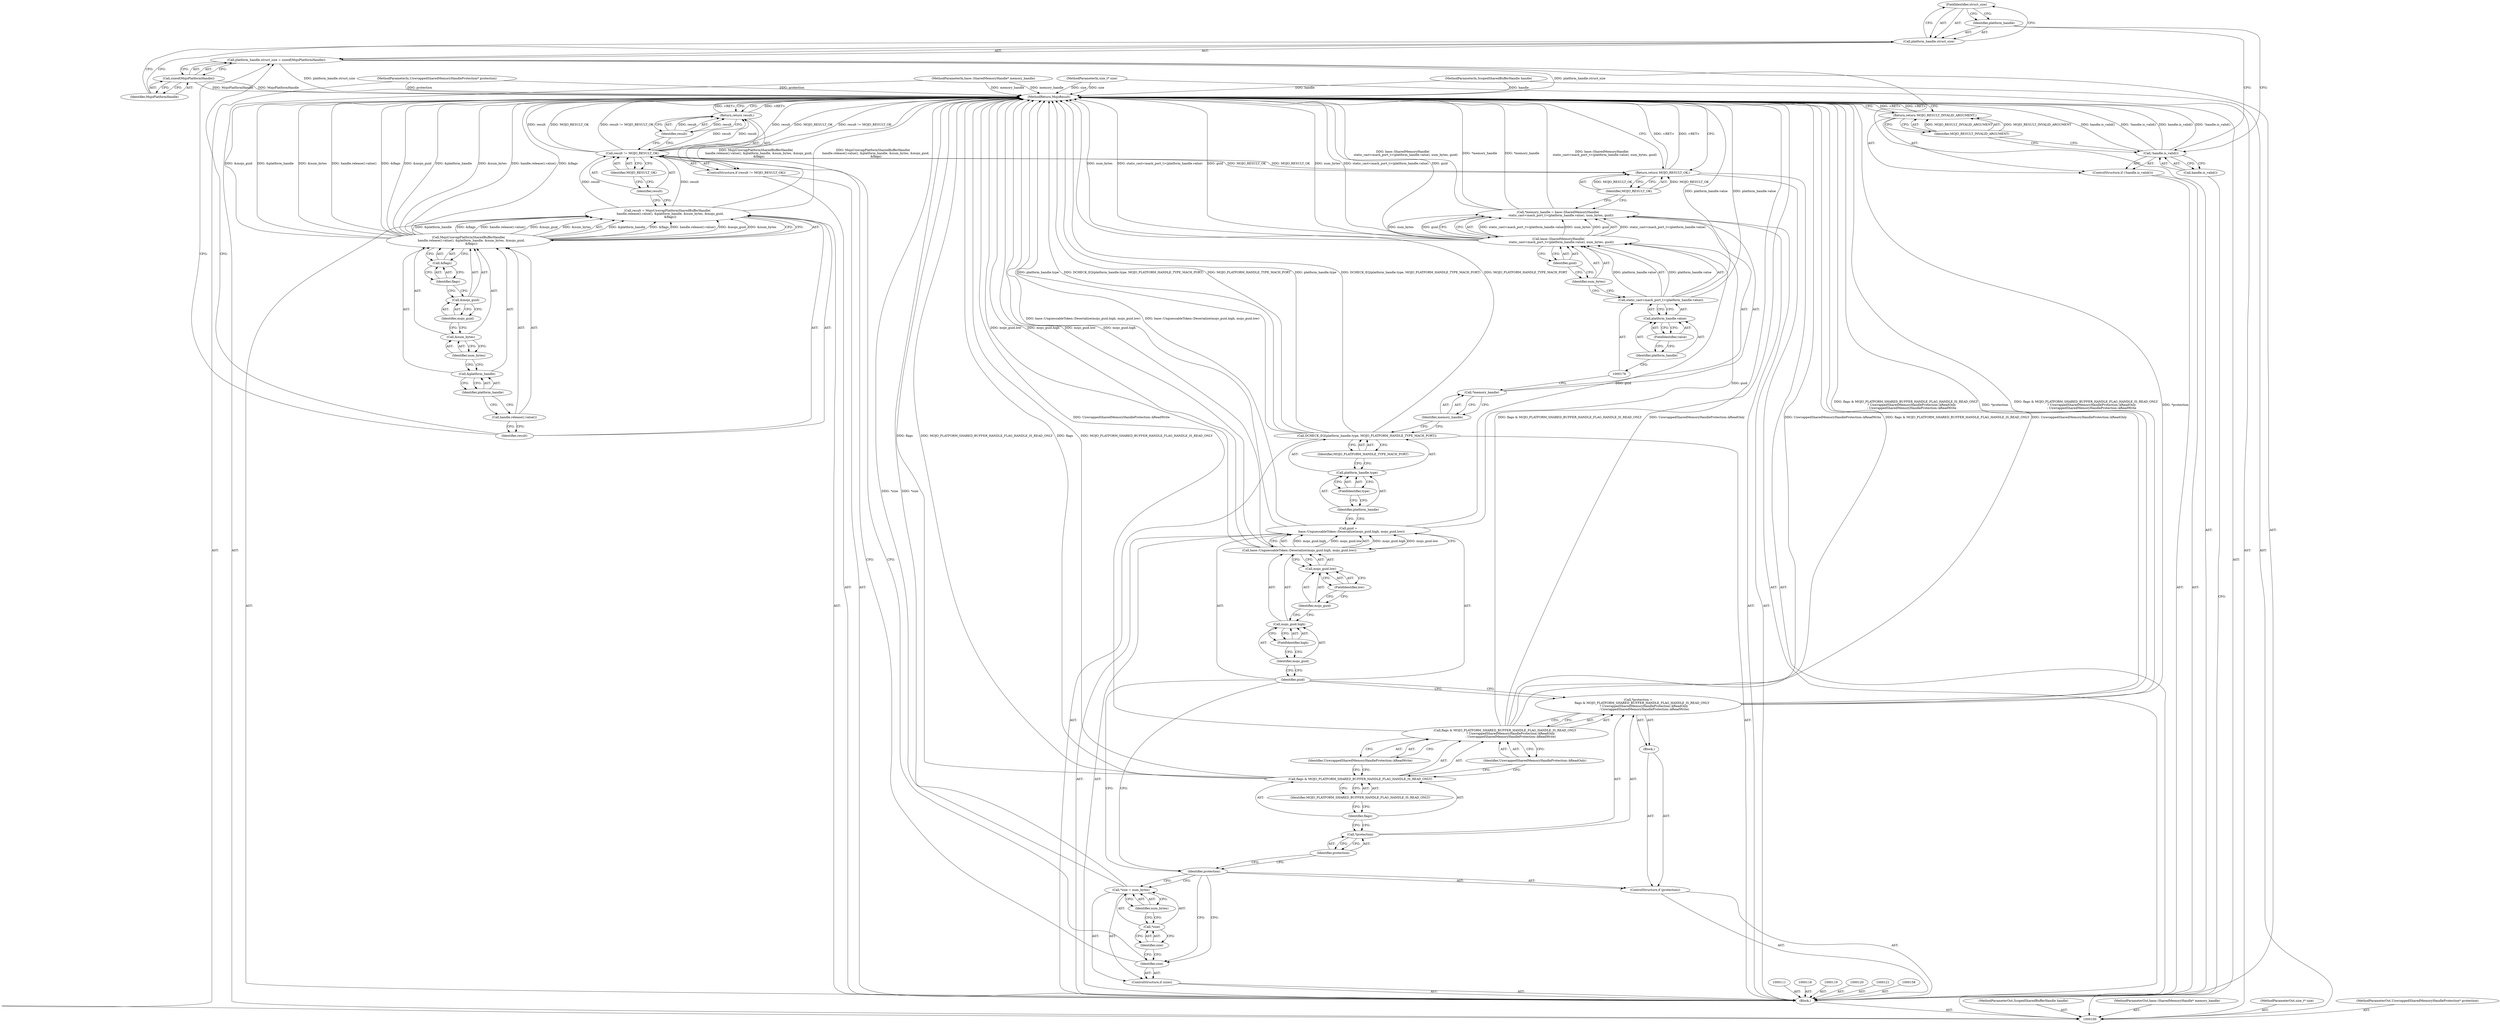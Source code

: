 digraph "0_Chrome_673ce95d481ea9368c4d4d43ac756ba1d6d9e608_33" {
"1000115" [label="(FieldIdentifier,struct_size)"];
"1000112" [label="(Call,platform_handle.struct_size = sizeof(MojoPlatformHandle))"];
"1000113" [label="(Call,platform_handle.struct_size)"];
"1000114" [label="(Identifier,platform_handle)"];
"1000116" [label="(Call,sizeof(MojoPlatformHandle))"];
"1000117" [label="(Identifier,MojoPlatformHandle)"];
"1000122" [label="(Call,result = MojoUnwrapPlatformSharedBufferHandle(\n      handle.release().value(), &platform_handle, &num_bytes, &mojo_guid,\n      &flags))"];
"1000123" [label="(Identifier,result)"];
"1000124" [label="(Call,MojoUnwrapPlatformSharedBufferHandle(\n      handle.release().value(), &platform_handle, &num_bytes, &mojo_guid,\n      &flags))"];
"1000126" [label="(Call,&platform_handle)"];
"1000127" [label="(Identifier,platform_handle)"];
"1000128" [label="(Call,&num_bytes)"];
"1000129" [label="(Identifier,num_bytes)"];
"1000125" [label="(Call,handle.release().value())"];
"1000130" [label="(Call,&mojo_guid)"];
"1000131" [label="(Identifier,mojo_guid)"];
"1000132" [label="(Call,&flags)"];
"1000133" [label="(Identifier,flags)"];
"1000137" [label="(Identifier,MOJO_RESULT_OK)"];
"1000134" [label="(ControlStructure,if (result != MOJO_RESULT_OK))"];
"1000135" [label="(Call,result != MOJO_RESULT_OK)"];
"1000136" [label="(Identifier,result)"];
"1000139" [label="(Identifier,result)"];
"1000138" [label="(Return,return result;)"];
"1000186" [label="(MethodReturn,MojoResult)"];
"1000140" [label="(ControlStructure,if (size))"];
"1000141" [label="(Identifier,size)"];
"1000145" [label="(Identifier,num_bytes)"];
"1000142" [label="(Call,*size = num_bytes)"];
"1000143" [label="(Call,*size)"];
"1000144" [label="(Identifier,size)"];
"1000148" [label="(Block,)"];
"1000146" [label="(ControlStructure,if (protection))"];
"1000147" [label="(Identifier,protection)"];
"1000149" [label="(Call,*protection =\n        flags & MOJO_PLATFORM_SHARED_BUFFER_HANDLE_FLAG_HANDLE_IS_READ_ONLY\n            ? UnwrappedSharedMemoryHandleProtection::kReadOnly\n            : UnwrappedSharedMemoryHandleProtection::kReadWrite)"];
"1000150" [label="(Call,*protection)"];
"1000151" [label="(Identifier,protection)"];
"1000155" [label="(Identifier,MOJO_PLATFORM_SHARED_BUFFER_HANDLE_FLAG_HANDLE_IS_READ_ONLY)"];
"1000152" [label="(Call,flags & MOJO_PLATFORM_SHARED_BUFFER_HANDLE_FLAG_HANDLE_IS_READ_ONLY\n            ? UnwrappedSharedMemoryHandleProtection::kReadOnly\n            : UnwrappedSharedMemoryHandleProtection::kReadWrite)"];
"1000153" [label="(Call,flags & MOJO_PLATFORM_SHARED_BUFFER_HANDLE_FLAG_HANDLE_IS_READ_ONLY)"];
"1000154" [label="(Identifier,flags)"];
"1000156" [label="(Identifier,UnwrappedSharedMemoryHandleProtection::kReadOnly)"];
"1000157" [label="(Identifier,UnwrappedSharedMemoryHandleProtection::kReadWrite)"];
"1000101" [label="(MethodParameterIn,ScopedSharedBufferHandle handle)"];
"1000277" [label="(MethodParameterOut,ScopedSharedBufferHandle handle)"];
"1000159" [label="(Call,guid =\n       base::UnguessableToken::Deserialize(mojo_guid.high, mojo_guid.low))"];
"1000160" [label="(Identifier,guid)"];
"1000162" [label="(Call,mojo_guid.high)"];
"1000163" [label="(Identifier,mojo_guid)"];
"1000164" [label="(FieldIdentifier,high)"];
"1000165" [label="(Call,mojo_guid.low)"];
"1000166" [label="(Identifier,mojo_guid)"];
"1000167" [label="(FieldIdentifier,low)"];
"1000161" [label="(Call,base::UnguessableToken::Deserialize(mojo_guid.high, mojo_guid.low))"];
"1000169" [label="(Call,platform_handle.type)"];
"1000170" [label="(Identifier,platform_handle)"];
"1000168" [label="(Call,DCHECK_EQ(platform_handle.type, MOJO_PLATFORM_HANDLE_TYPE_MACH_PORT))"];
"1000171" [label="(FieldIdentifier,type)"];
"1000172" [label="(Identifier,MOJO_PLATFORM_HANDLE_TYPE_MACH_PORT)"];
"1000176" [label="(Call,base::SharedMemoryHandle(\n      static_cast<mach_port_t>(platform_handle.value), num_bytes, guid))"];
"1000173" [label="(Call,*memory_handle = base::SharedMemoryHandle(\n      static_cast<mach_port_t>(platform_handle.value), num_bytes, guid))"];
"1000174" [label="(Call,*memory_handle)"];
"1000175" [label="(Identifier,memory_handle)"];
"1000179" [label="(Call,platform_handle.value)"];
"1000180" [label="(Identifier,platform_handle)"];
"1000181" [label="(FieldIdentifier,value)"];
"1000182" [label="(Identifier,num_bytes)"];
"1000177" [label="(Call,static_cast<mach_port_t>(platform_handle.value))"];
"1000183" [label="(Identifier,guid)"];
"1000102" [label="(MethodParameterIn,base::SharedMemoryHandle* memory_handle)"];
"1000278" [label="(MethodParameterOut,base::SharedMemoryHandle* memory_handle)"];
"1000103" [label="(MethodParameterIn,size_t* size)"];
"1000279" [label="(MethodParameterOut,size_t* size)"];
"1000184" [label="(Return,return MOJO_RESULT_OK;)"];
"1000185" [label="(Identifier,MOJO_RESULT_OK)"];
"1000104" [label="(MethodParameterIn,UnwrappedSharedMemoryHandleProtection* protection)"];
"1000280" [label="(MethodParameterOut,UnwrappedSharedMemoryHandleProtection* protection)"];
"1000105" [label="(Block,)"];
"1000106" [label="(ControlStructure,if (!handle.is_valid()))"];
"1000107" [label="(Call,!handle.is_valid())"];
"1000108" [label="(Call,handle.is_valid())"];
"1000110" [label="(Identifier,MOJO_RESULT_INVALID_ARGUMENT)"];
"1000109" [label="(Return,return MOJO_RESULT_INVALID_ARGUMENT;)"];
"1000115" -> "1000113"  [label="AST: "];
"1000115" -> "1000114"  [label="CFG: "];
"1000113" -> "1000115"  [label="CFG: "];
"1000112" -> "1000105"  [label="AST: "];
"1000112" -> "1000116"  [label="CFG: "];
"1000113" -> "1000112"  [label="AST: "];
"1000116" -> "1000112"  [label="AST: "];
"1000123" -> "1000112"  [label="CFG: "];
"1000112" -> "1000186"  [label="DDG: platform_handle.struct_size"];
"1000113" -> "1000112"  [label="AST: "];
"1000113" -> "1000115"  [label="CFG: "];
"1000114" -> "1000113"  [label="AST: "];
"1000115" -> "1000113"  [label="AST: "];
"1000117" -> "1000113"  [label="CFG: "];
"1000114" -> "1000113"  [label="AST: "];
"1000114" -> "1000107"  [label="CFG: "];
"1000115" -> "1000114"  [label="CFG: "];
"1000116" -> "1000112"  [label="AST: "];
"1000116" -> "1000117"  [label="CFG: "];
"1000117" -> "1000116"  [label="AST: "];
"1000112" -> "1000116"  [label="CFG: "];
"1000116" -> "1000186"  [label="DDG: MojoPlatformHandle"];
"1000117" -> "1000116"  [label="AST: "];
"1000117" -> "1000113"  [label="CFG: "];
"1000116" -> "1000117"  [label="CFG: "];
"1000122" -> "1000105"  [label="AST: "];
"1000122" -> "1000124"  [label="CFG: "];
"1000123" -> "1000122"  [label="AST: "];
"1000124" -> "1000122"  [label="AST: "];
"1000136" -> "1000122"  [label="CFG: "];
"1000122" -> "1000186"  [label="DDG: MojoUnwrapPlatformSharedBufferHandle(\n      handle.release().value(), &platform_handle, &num_bytes, &mojo_guid,\n      &flags)"];
"1000124" -> "1000122"  [label="DDG: &platform_handle"];
"1000124" -> "1000122"  [label="DDG: &flags"];
"1000124" -> "1000122"  [label="DDG: handle.release().value()"];
"1000124" -> "1000122"  [label="DDG: &mojo_guid"];
"1000124" -> "1000122"  [label="DDG: &num_bytes"];
"1000122" -> "1000135"  [label="DDG: result"];
"1000123" -> "1000122"  [label="AST: "];
"1000123" -> "1000112"  [label="CFG: "];
"1000125" -> "1000123"  [label="CFG: "];
"1000124" -> "1000122"  [label="AST: "];
"1000124" -> "1000132"  [label="CFG: "];
"1000125" -> "1000124"  [label="AST: "];
"1000126" -> "1000124"  [label="AST: "];
"1000128" -> "1000124"  [label="AST: "];
"1000130" -> "1000124"  [label="AST: "];
"1000132" -> "1000124"  [label="AST: "];
"1000122" -> "1000124"  [label="CFG: "];
"1000124" -> "1000186"  [label="DDG: handle.release().value()"];
"1000124" -> "1000186"  [label="DDG: &flags"];
"1000124" -> "1000186"  [label="DDG: &mojo_guid"];
"1000124" -> "1000186"  [label="DDG: &platform_handle"];
"1000124" -> "1000186"  [label="DDG: &num_bytes"];
"1000124" -> "1000122"  [label="DDG: &platform_handle"];
"1000124" -> "1000122"  [label="DDG: &flags"];
"1000124" -> "1000122"  [label="DDG: handle.release().value()"];
"1000124" -> "1000122"  [label="DDG: &mojo_guid"];
"1000124" -> "1000122"  [label="DDG: &num_bytes"];
"1000126" -> "1000124"  [label="AST: "];
"1000126" -> "1000127"  [label="CFG: "];
"1000127" -> "1000126"  [label="AST: "];
"1000129" -> "1000126"  [label="CFG: "];
"1000127" -> "1000126"  [label="AST: "];
"1000127" -> "1000125"  [label="CFG: "];
"1000126" -> "1000127"  [label="CFG: "];
"1000128" -> "1000124"  [label="AST: "];
"1000128" -> "1000129"  [label="CFG: "];
"1000129" -> "1000128"  [label="AST: "];
"1000131" -> "1000128"  [label="CFG: "];
"1000129" -> "1000128"  [label="AST: "];
"1000129" -> "1000126"  [label="CFG: "];
"1000128" -> "1000129"  [label="CFG: "];
"1000125" -> "1000124"  [label="AST: "];
"1000125" -> "1000123"  [label="CFG: "];
"1000127" -> "1000125"  [label="CFG: "];
"1000130" -> "1000124"  [label="AST: "];
"1000130" -> "1000131"  [label="CFG: "];
"1000131" -> "1000130"  [label="AST: "];
"1000133" -> "1000130"  [label="CFG: "];
"1000131" -> "1000130"  [label="AST: "];
"1000131" -> "1000128"  [label="CFG: "];
"1000130" -> "1000131"  [label="CFG: "];
"1000132" -> "1000124"  [label="AST: "];
"1000132" -> "1000133"  [label="CFG: "];
"1000133" -> "1000132"  [label="AST: "];
"1000124" -> "1000132"  [label="CFG: "];
"1000133" -> "1000132"  [label="AST: "];
"1000133" -> "1000130"  [label="CFG: "];
"1000132" -> "1000133"  [label="CFG: "];
"1000137" -> "1000135"  [label="AST: "];
"1000137" -> "1000136"  [label="CFG: "];
"1000135" -> "1000137"  [label="CFG: "];
"1000134" -> "1000105"  [label="AST: "];
"1000135" -> "1000134"  [label="AST: "];
"1000138" -> "1000134"  [label="AST: "];
"1000135" -> "1000134"  [label="AST: "];
"1000135" -> "1000137"  [label="CFG: "];
"1000136" -> "1000135"  [label="AST: "];
"1000137" -> "1000135"  [label="AST: "];
"1000139" -> "1000135"  [label="CFG: "];
"1000141" -> "1000135"  [label="CFG: "];
"1000135" -> "1000186"  [label="DDG: result != MOJO_RESULT_OK"];
"1000135" -> "1000186"  [label="DDG: result"];
"1000135" -> "1000186"  [label="DDG: MOJO_RESULT_OK"];
"1000122" -> "1000135"  [label="DDG: result"];
"1000135" -> "1000138"  [label="DDG: result"];
"1000135" -> "1000184"  [label="DDG: MOJO_RESULT_OK"];
"1000136" -> "1000135"  [label="AST: "];
"1000136" -> "1000122"  [label="CFG: "];
"1000137" -> "1000136"  [label="CFG: "];
"1000139" -> "1000138"  [label="AST: "];
"1000139" -> "1000135"  [label="CFG: "];
"1000138" -> "1000139"  [label="CFG: "];
"1000139" -> "1000138"  [label="DDG: result"];
"1000138" -> "1000134"  [label="AST: "];
"1000138" -> "1000139"  [label="CFG: "];
"1000139" -> "1000138"  [label="AST: "];
"1000186" -> "1000138"  [label="CFG: "];
"1000138" -> "1000186"  [label="DDG: <RET>"];
"1000139" -> "1000138"  [label="DDG: result"];
"1000135" -> "1000138"  [label="DDG: result"];
"1000186" -> "1000100"  [label="AST: "];
"1000186" -> "1000109"  [label="CFG: "];
"1000186" -> "1000138"  [label="CFG: "];
"1000186" -> "1000184"  [label="CFG: "];
"1000184" -> "1000186"  [label="DDG: <RET>"];
"1000124" -> "1000186"  [label="DDG: handle.release().value()"];
"1000124" -> "1000186"  [label="DDG: &flags"];
"1000124" -> "1000186"  [label="DDG: &mojo_guid"];
"1000124" -> "1000186"  [label="DDG: &platform_handle"];
"1000124" -> "1000186"  [label="DDG: &num_bytes"];
"1000107" -> "1000186"  [label="DDG: handle.is_valid()"];
"1000107" -> "1000186"  [label="DDG: !handle.is_valid()"];
"1000168" -> "1000186"  [label="DDG: platform_handle.type"];
"1000168" -> "1000186"  [label="DDG: DCHECK_EQ(platform_handle.type, MOJO_PLATFORM_HANDLE_TYPE_MACH_PORT)"];
"1000168" -> "1000186"  [label="DDG: MOJO_PLATFORM_HANDLE_TYPE_MACH_PORT"];
"1000152" -> "1000186"  [label="DDG: UnwrappedSharedMemoryHandleProtection::kReadWrite"];
"1000152" -> "1000186"  [label="DDG: flags & MOJO_PLATFORM_SHARED_BUFFER_HANDLE_FLAG_HANDLE_IS_READ_ONLY"];
"1000152" -> "1000186"  [label="DDG: UnwrappedSharedMemoryHandleProtection::kReadOnly"];
"1000149" -> "1000186"  [label="DDG: flags & MOJO_PLATFORM_SHARED_BUFFER_HANDLE_FLAG_HANDLE_IS_READ_ONLY\n            ? UnwrappedSharedMemoryHandleProtection::kReadOnly\n            : UnwrappedSharedMemoryHandleProtection::kReadWrite"];
"1000149" -> "1000186"  [label="DDG: *protection"];
"1000153" -> "1000186"  [label="DDG: flags"];
"1000153" -> "1000186"  [label="DDG: MOJO_PLATFORM_SHARED_BUFFER_HANDLE_FLAG_HANDLE_IS_READ_ONLY"];
"1000161" -> "1000186"  [label="DDG: mojo_guid.high"];
"1000161" -> "1000186"  [label="DDG: mojo_guid.low"];
"1000176" -> "1000186"  [label="DDG: num_bytes"];
"1000176" -> "1000186"  [label="DDG: static_cast<mach_port_t>(platform_handle.value)"];
"1000176" -> "1000186"  [label="DDG: guid"];
"1000116" -> "1000186"  [label="DDG: MojoPlatformHandle"];
"1000177" -> "1000186"  [label="DDG: platform_handle.value"];
"1000104" -> "1000186"  [label="DDG: protection"];
"1000103" -> "1000186"  [label="DDG: size"];
"1000173" -> "1000186"  [label="DDG: base::SharedMemoryHandle(\n      static_cast<mach_port_t>(platform_handle.value), num_bytes, guid)"];
"1000173" -> "1000186"  [label="DDG: *memory_handle"];
"1000102" -> "1000186"  [label="DDG: memory_handle"];
"1000135" -> "1000186"  [label="DDG: result != MOJO_RESULT_OK"];
"1000135" -> "1000186"  [label="DDG: result"];
"1000135" -> "1000186"  [label="DDG: MOJO_RESULT_OK"];
"1000112" -> "1000186"  [label="DDG: platform_handle.struct_size"];
"1000101" -> "1000186"  [label="DDG: handle"];
"1000142" -> "1000186"  [label="DDG: *size"];
"1000159" -> "1000186"  [label="DDG: base::UnguessableToken::Deserialize(mojo_guid.high, mojo_guid.low)"];
"1000122" -> "1000186"  [label="DDG: MojoUnwrapPlatformSharedBufferHandle(\n      handle.release().value(), &platform_handle, &num_bytes, &mojo_guid,\n      &flags)"];
"1000138" -> "1000186"  [label="DDG: <RET>"];
"1000109" -> "1000186"  [label="DDG: <RET>"];
"1000140" -> "1000105"  [label="AST: "];
"1000141" -> "1000140"  [label="AST: "];
"1000142" -> "1000140"  [label="AST: "];
"1000141" -> "1000140"  [label="AST: "];
"1000141" -> "1000135"  [label="CFG: "];
"1000144" -> "1000141"  [label="CFG: "];
"1000147" -> "1000141"  [label="CFG: "];
"1000145" -> "1000142"  [label="AST: "];
"1000145" -> "1000143"  [label="CFG: "];
"1000142" -> "1000145"  [label="CFG: "];
"1000142" -> "1000140"  [label="AST: "];
"1000142" -> "1000145"  [label="CFG: "];
"1000143" -> "1000142"  [label="AST: "];
"1000145" -> "1000142"  [label="AST: "];
"1000147" -> "1000142"  [label="CFG: "];
"1000142" -> "1000186"  [label="DDG: *size"];
"1000143" -> "1000142"  [label="AST: "];
"1000143" -> "1000144"  [label="CFG: "];
"1000144" -> "1000143"  [label="AST: "];
"1000145" -> "1000143"  [label="CFG: "];
"1000144" -> "1000143"  [label="AST: "];
"1000144" -> "1000141"  [label="CFG: "];
"1000143" -> "1000144"  [label="CFG: "];
"1000148" -> "1000146"  [label="AST: "];
"1000149" -> "1000148"  [label="AST: "];
"1000146" -> "1000105"  [label="AST: "];
"1000147" -> "1000146"  [label="AST: "];
"1000148" -> "1000146"  [label="AST: "];
"1000147" -> "1000146"  [label="AST: "];
"1000147" -> "1000142"  [label="CFG: "];
"1000147" -> "1000141"  [label="CFG: "];
"1000151" -> "1000147"  [label="CFG: "];
"1000160" -> "1000147"  [label="CFG: "];
"1000149" -> "1000148"  [label="AST: "];
"1000149" -> "1000152"  [label="CFG: "];
"1000150" -> "1000149"  [label="AST: "];
"1000152" -> "1000149"  [label="AST: "];
"1000160" -> "1000149"  [label="CFG: "];
"1000149" -> "1000186"  [label="DDG: flags & MOJO_PLATFORM_SHARED_BUFFER_HANDLE_FLAG_HANDLE_IS_READ_ONLY\n            ? UnwrappedSharedMemoryHandleProtection::kReadOnly\n            : UnwrappedSharedMemoryHandleProtection::kReadWrite"];
"1000149" -> "1000186"  [label="DDG: *protection"];
"1000150" -> "1000149"  [label="AST: "];
"1000150" -> "1000151"  [label="CFG: "];
"1000151" -> "1000150"  [label="AST: "];
"1000154" -> "1000150"  [label="CFG: "];
"1000151" -> "1000150"  [label="AST: "];
"1000151" -> "1000147"  [label="CFG: "];
"1000150" -> "1000151"  [label="CFG: "];
"1000155" -> "1000153"  [label="AST: "];
"1000155" -> "1000154"  [label="CFG: "];
"1000153" -> "1000155"  [label="CFG: "];
"1000152" -> "1000149"  [label="AST: "];
"1000152" -> "1000156"  [label="CFG: "];
"1000152" -> "1000157"  [label="CFG: "];
"1000153" -> "1000152"  [label="AST: "];
"1000156" -> "1000152"  [label="AST: "];
"1000157" -> "1000152"  [label="AST: "];
"1000149" -> "1000152"  [label="CFG: "];
"1000152" -> "1000186"  [label="DDG: UnwrappedSharedMemoryHandleProtection::kReadWrite"];
"1000152" -> "1000186"  [label="DDG: flags & MOJO_PLATFORM_SHARED_BUFFER_HANDLE_FLAG_HANDLE_IS_READ_ONLY"];
"1000152" -> "1000186"  [label="DDG: UnwrappedSharedMemoryHandleProtection::kReadOnly"];
"1000153" -> "1000152"  [label="AST: "];
"1000153" -> "1000155"  [label="CFG: "];
"1000154" -> "1000153"  [label="AST: "];
"1000155" -> "1000153"  [label="AST: "];
"1000156" -> "1000153"  [label="CFG: "];
"1000157" -> "1000153"  [label="CFG: "];
"1000153" -> "1000186"  [label="DDG: flags"];
"1000153" -> "1000186"  [label="DDG: MOJO_PLATFORM_SHARED_BUFFER_HANDLE_FLAG_HANDLE_IS_READ_ONLY"];
"1000154" -> "1000153"  [label="AST: "];
"1000154" -> "1000150"  [label="CFG: "];
"1000155" -> "1000154"  [label="CFG: "];
"1000156" -> "1000152"  [label="AST: "];
"1000156" -> "1000153"  [label="CFG: "];
"1000152" -> "1000156"  [label="CFG: "];
"1000157" -> "1000152"  [label="AST: "];
"1000157" -> "1000153"  [label="CFG: "];
"1000152" -> "1000157"  [label="CFG: "];
"1000101" -> "1000100"  [label="AST: "];
"1000101" -> "1000186"  [label="DDG: handle"];
"1000277" -> "1000100"  [label="AST: "];
"1000159" -> "1000105"  [label="AST: "];
"1000159" -> "1000161"  [label="CFG: "];
"1000160" -> "1000159"  [label="AST: "];
"1000161" -> "1000159"  [label="AST: "];
"1000170" -> "1000159"  [label="CFG: "];
"1000159" -> "1000186"  [label="DDG: base::UnguessableToken::Deserialize(mojo_guid.high, mojo_guid.low)"];
"1000161" -> "1000159"  [label="DDG: mojo_guid.high"];
"1000161" -> "1000159"  [label="DDG: mojo_guid.low"];
"1000159" -> "1000176"  [label="DDG: guid"];
"1000160" -> "1000159"  [label="AST: "];
"1000160" -> "1000149"  [label="CFG: "];
"1000160" -> "1000147"  [label="CFG: "];
"1000163" -> "1000160"  [label="CFG: "];
"1000162" -> "1000161"  [label="AST: "];
"1000162" -> "1000164"  [label="CFG: "];
"1000163" -> "1000162"  [label="AST: "];
"1000164" -> "1000162"  [label="AST: "];
"1000166" -> "1000162"  [label="CFG: "];
"1000163" -> "1000162"  [label="AST: "];
"1000163" -> "1000160"  [label="CFG: "];
"1000164" -> "1000163"  [label="CFG: "];
"1000164" -> "1000162"  [label="AST: "];
"1000164" -> "1000163"  [label="CFG: "];
"1000162" -> "1000164"  [label="CFG: "];
"1000165" -> "1000161"  [label="AST: "];
"1000165" -> "1000167"  [label="CFG: "];
"1000166" -> "1000165"  [label="AST: "];
"1000167" -> "1000165"  [label="AST: "];
"1000161" -> "1000165"  [label="CFG: "];
"1000166" -> "1000165"  [label="AST: "];
"1000166" -> "1000162"  [label="CFG: "];
"1000167" -> "1000166"  [label="CFG: "];
"1000167" -> "1000165"  [label="AST: "];
"1000167" -> "1000166"  [label="CFG: "];
"1000165" -> "1000167"  [label="CFG: "];
"1000161" -> "1000159"  [label="AST: "];
"1000161" -> "1000165"  [label="CFG: "];
"1000162" -> "1000161"  [label="AST: "];
"1000165" -> "1000161"  [label="AST: "];
"1000159" -> "1000161"  [label="CFG: "];
"1000161" -> "1000186"  [label="DDG: mojo_guid.high"];
"1000161" -> "1000186"  [label="DDG: mojo_guid.low"];
"1000161" -> "1000159"  [label="DDG: mojo_guid.high"];
"1000161" -> "1000159"  [label="DDG: mojo_guid.low"];
"1000169" -> "1000168"  [label="AST: "];
"1000169" -> "1000171"  [label="CFG: "];
"1000170" -> "1000169"  [label="AST: "];
"1000171" -> "1000169"  [label="AST: "];
"1000172" -> "1000169"  [label="CFG: "];
"1000170" -> "1000169"  [label="AST: "];
"1000170" -> "1000159"  [label="CFG: "];
"1000171" -> "1000170"  [label="CFG: "];
"1000168" -> "1000105"  [label="AST: "];
"1000168" -> "1000172"  [label="CFG: "];
"1000169" -> "1000168"  [label="AST: "];
"1000172" -> "1000168"  [label="AST: "];
"1000175" -> "1000168"  [label="CFG: "];
"1000168" -> "1000186"  [label="DDG: platform_handle.type"];
"1000168" -> "1000186"  [label="DDG: DCHECK_EQ(platform_handle.type, MOJO_PLATFORM_HANDLE_TYPE_MACH_PORT)"];
"1000168" -> "1000186"  [label="DDG: MOJO_PLATFORM_HANDLE_TYPE_MACH_PORT"];
"1000171" -> "1000169"  [label="AST: "];
"1000171" -> "1000170"  [label="CFG: "];
"1000169" -> "1000171"  [label="CFG: "];
"1000172" -> "1000168"  [label="AST: "];
"1000172" -> "1000169"  [label="CFG: "];
"1000168" -> "1000172"  [label="CFG: "];
"1000176" -> "1000173"  [label="AST: "];
"1000176" -> "1000183"  [label="CFG: "];
"1000177" -> "1000176"  [label="AST: "];
"1000182" -> "1000176"  [label="AST: "];
"1000183" -> "1000176"  [label="AST: "];
"1000173" -> "1000176"  [label="CFG: "];
"1000176" -> "1000186"  [label="DDG: num_bytes"];
"1000176" -> "1000186"  [label="DDG: static_cast<mach_port_t>(platform_handle.value)"];
"1000176" -> "1000186"  [label="DDG: guid"];
"1000176" -> "1000173"  [label="DDG: static_cast<mach_port_t>(platform_handle.value)"];
"1000176" -> "1000173"  [label="DDG: num_bytes"];
"1000176" -> "1000173"  [label="DDG: guid"];
"1000177" -> "1000176"  [label="DDG: platform_handle.value"];
"1000159" -> "1000176"  [label="DDG: guid"];
"1000173" -> "1000105"  [label="AST: "];
"1000173" -> "1000176"  [label="CFG: "];
"1000174" -> "1000173"  [label="AST: "];
"1000176" -> "1000173"  [label="AST: "];
"1000185" -> "1000173"  [label="CFG: "];
"1000173" -> "1000186"  [label="DDG: base::SharedMemoryHandle(\n      static_cast<mach_port_t>(platform_handle.value), num_bytes, guid)"];
"1000173" -> "1000186"  [label="DDG: *memory_handle"];
"1000176" -> "1000173"  [label="DDG: static_cast<mach_port_t>(platform_handle.value)"];
"1000176" -> "1000173"  [label="DDG: num_bytes"];
"1000176" -> "1000173"  [label="DDG: guid"];
"1000174" -> "1000173"  [label="AST: "];
"1000174" -> "1000175"  [label="CFG: "];
"1000175" -> "1000174"  [label="AST: "];
"1000178" -> "1000174"  [label="CFG: "];
"1000175" -> "1000174"  [label="AST: "];
"1000175" -> "1000168"  [label="CFG: "];
"1000174" -> "1000175"  [label="CFG: "];
"1000179" -> "1000177"  [label="AST: "];
"1000179" -> "1000181"  [label="CFG: "];
"1000180" -> "1000179"  [label="AST: "];
"1000181" -> "1000179"  [label="AST: "];
"1000177" -> "1000179"  [label="CFG: "];
"1000180" -> "1000179"  [label="AST: "];
"1000180" -> "1000178"  [label="CFG: "];
"1000181" -> "1000180"  [label="CFG: "];
"1000181" -> "1000179"  [label="AST: "];
"1000181" -> "1000180"  [label="CFG: "];
"1000179" -> "1000181"  [label="CFG: "];
"1000182" -> "1000176"  [label="AST: "];
"1000182" -> "1000177"  [label="CFG: "];
"1000183" -> "1000182"  [label="CFG: "];
"1000177" -> "1000176"  [label="AST: "];
"1000177" -> "1000179"  [label="CFG: "];
"1000178" -> "1000177"  [label="AST: "];
"1000179" -> "1000177"  [label="AST: "];
"1000182" -> "1000177"  [label="CFG: "];
"1000177" -> "1000186"  [label="DDG: platform_handle.value"];
"1000177" -> "1000176"  [label="DDG: platform_handle.value"];
"1000183" -> "1000176"  [label="AST: "];
"1000183" -> "1000182"  [label="CFG: "];
"1000176" -> "1000183"  [label="CFG: "];
"1000102" -> "1000100"  [label="AST: "];
"1000102" -> "1000186"  [label="DDG: memory_handle"];
"1000278" -> "1000100"  [label="AST: "];
"1000103" -> "1000100"  [label="AST: "];
"1000103" -> "1000186"  [label="DDG: size"];
"1000279" -> "1000100"  [label="AST: "];
"1000184" -> "1000105"  [label="AST: "];
"1000184" -> "1000185"  [label="CFG: "];
"1000185" -> "1000184"  [label="AST: "];
"1000186" -> "1000184"  [label="CFG: "];
"1000184" -> "1000186"  [label="DDG: <RET>"];
"1000185" -> "1000184"  [label="DDG: MOJO_RESULT_OK"];
"1000135" -> "1000184"  [label="DDG: MOJO_RESULT_OK"];
"1000185" -> "1000184"  [label="AST: "];
"1000185" -> "1000173"  [label="CFG: "];
"1000184" -> "1000185"  [label="CFG: "];
"1000185" -> "1000184"  [label="DDG: MOJO_RESULT_OK"];
"1000104" -> "1000100"  [label="AST: "];
"1000104" -> "1000186"  [label="DDG: protection"];
"1000280" -> "1000100"  [label="AST: "];
"1000105" -> "1000100"  [label="AST: "];
"1000106" -> "1000105"  [label="AST: "];
"1000111" -> "1000105"  [label="AST: "];
"1000112" -> "1000105"  [label="AST: "];
"1000118" -> "1000105"  [label="AST: "];
"1000119" -> "1000105"  [label="AST: "];
"1000120" -> "1000105"  [label="AST: "];
"1000121" -> "1000105"  [label="AST: "];
"1000122" -> "1000105"  [label="AST: "];
"1000134" -> "1000105"  [label="AST: "];
"1000140" -> "1000105"  [label="AST: "];
"1000146" -> "1000105"  [label="AST: "];
"1000158" -> "1000105"  [label="AST: "];
"1000159" -> "1000105"  [label="AST: "];
"1000168" -> "1000105"  [label="AST: "];
"1000173" -> "1000105"  [label="AST: "];
"1000184" -> "1000105"  [label="AST: "];
"1000106" -> "1000105"  [label="AST: "];
"1000107" -> "1000106"  [label="AST: "];
"1000109" -> "1000106"  [label="AST: "];
"1000107" -> "1000106"  [label="AST: "];
"1000107" -> "1000108"  [label="CFG: "];
"1000108" -> "1000107"  [label="AST: "];
"1000110" -> "1000107"  [label="CFG: "];
"1000114" -> "1000107"  [label="CFG: "];
"1000107" -> "1000186"  [label="DDG: handle.is_valid()"];
"1000107" -> "1000186"  [label="DDG: !handle.is_valid()"];
"1000108" -> "1000107"  [label="AST: "];
"1000108" -> "1000100"  [label="CFG: "];
"1000107" -> "1000108"  [label="CFG: "];
"1000110" -> "1000109"  [label="AST: "];
"1000110" -> "1000107"  [label="CFG: "];
"1000109" -> "1000110"  [label="CFG: "];
"1000110" -> "1000109"  [label="DDG: MOJO_RESULT_INVALID_ARGUMENT"];
"1000109" -> "1000106"  [label="AST: "];
"1000109" -> "1000110"  [label="CFG: "];
"1000110" -> "1000109"  [label="AST: "];
"1000186" -> "1000109"  [label="CFG: "];
"1000109" -> "1000186"  [label="DDG: <RET>"];
"1000110" -> "1000109"  [label="DDG: MOJO_RESULT_INVALID_ARGUMENT"];
}
